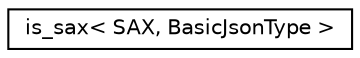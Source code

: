 digraph "Graphical Class Hierarchy"
{
 // LATEX_PDF_SIZE
  edge [fontname="Helvetica",fontsize="10",labelfontname="Helvetica",labelfontsize="10"];
  node [fontname="Helvetica",fontsize="10",shape=record];
  rankdir="LR";
  Node0 [label="is_sax\< SAX, BasicJsonType \>",height=0.2,width=0.4,color="black", fillcolor="white", style="filled",URL="$structdetail_1_1is__sax.html",tooltip=" "];
}
